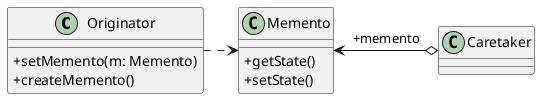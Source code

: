 @startuml
skinparam classAttributeIconSize 0

class Originator {
    +setMemento(m: Memento)
    +createMemento()
}
class Memento {
    +getState()
    +setState()
}
class Caretaker

Originator .right.> Memento
Caretaker o-left-> Memento : +memento

@enduml